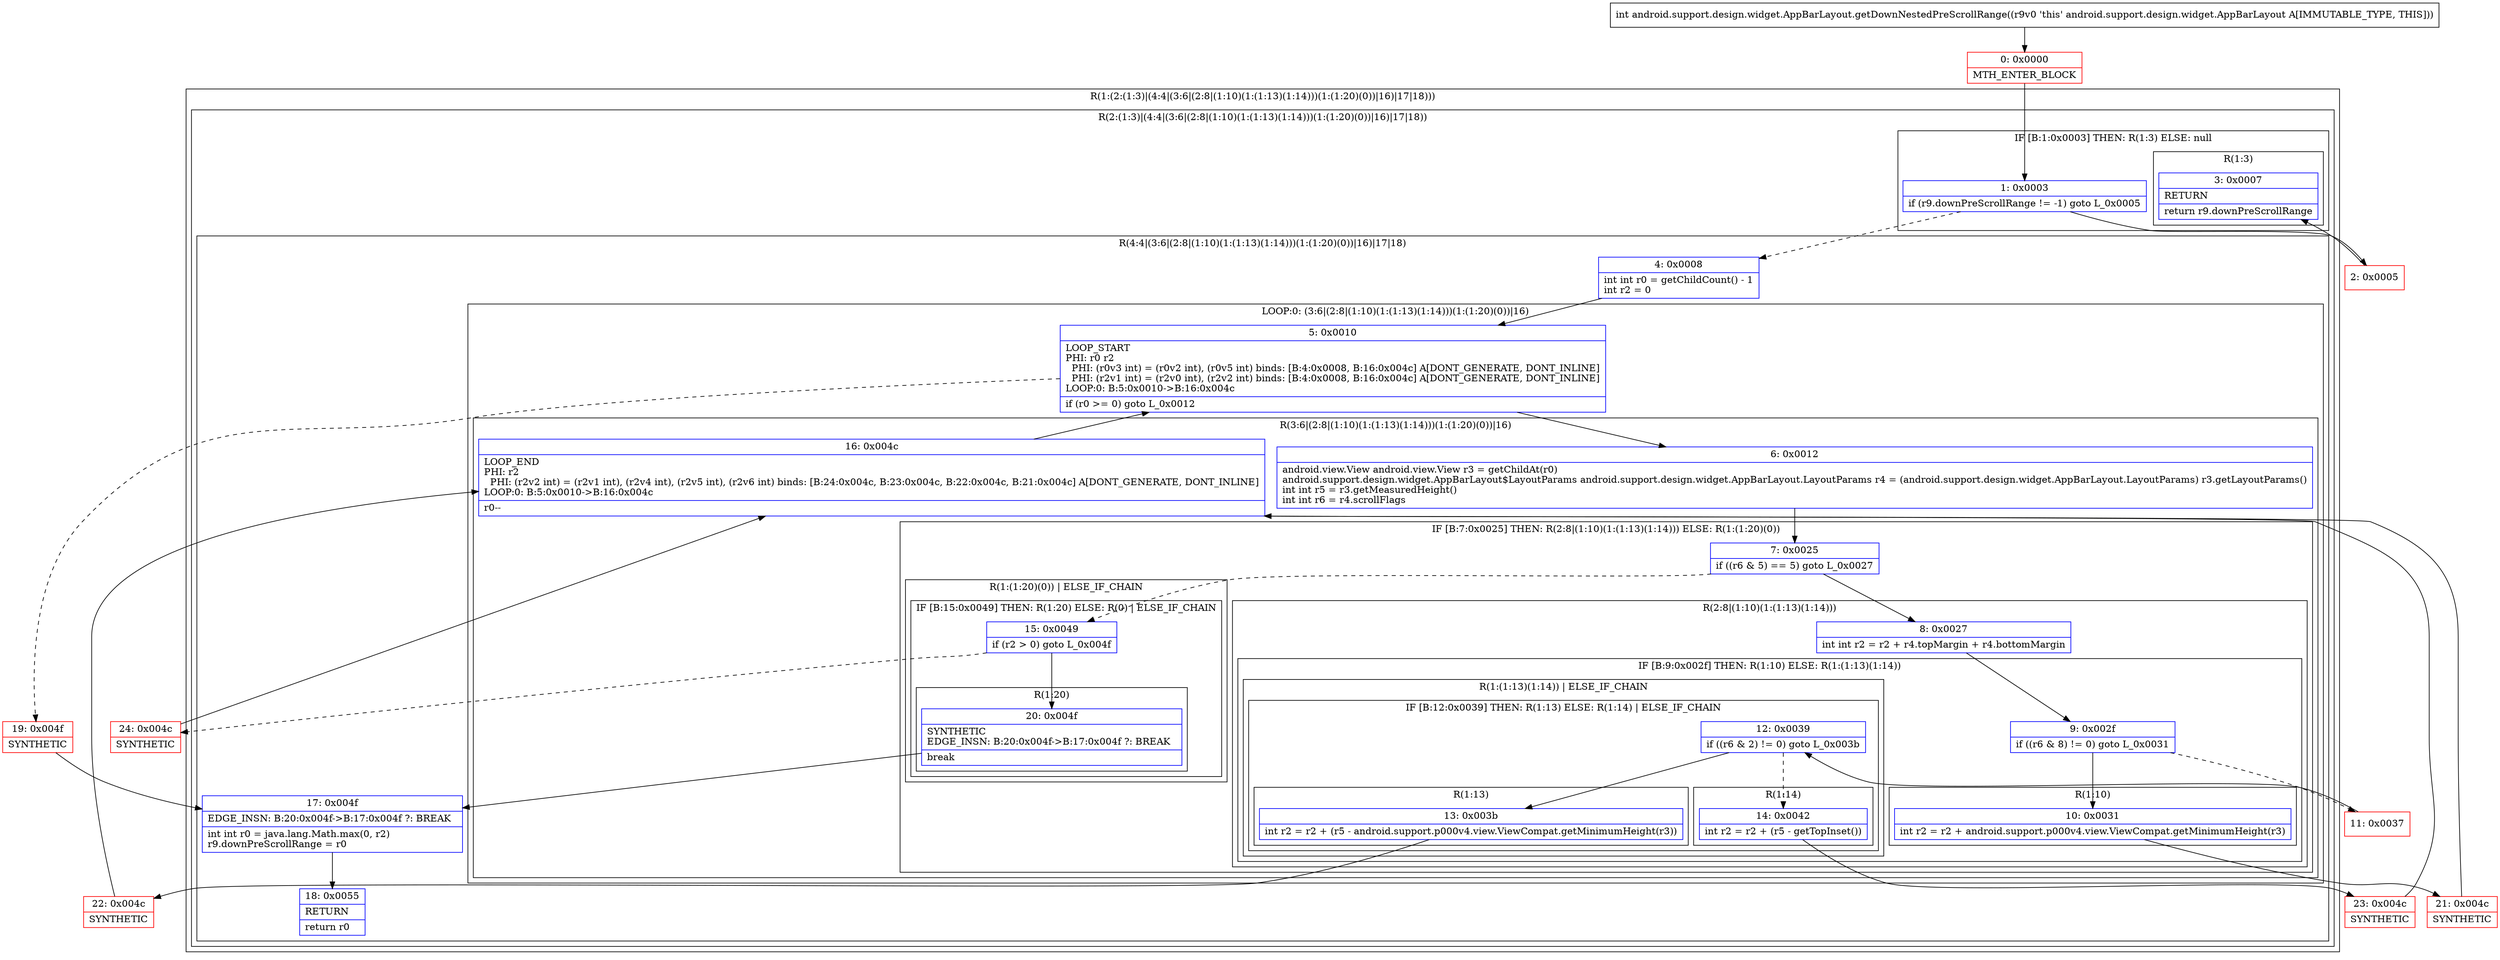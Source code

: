 digraph "CFG forandroid.support.design.widget.AppBarLayout.getDownNestedPreScrollRange()I" {
subgraph cluster_Region_1319371599 {
label = "R(1:(2:(1:3)|(4:4|(3:6|(2:8|(1:10)(1:(1:13)(1:14)))(1:(1:20)(0))|16)|17|18)))";
node [shape=record,color=blue];
subgraph cluster_Region_657532522 {
label = "R(2:(1:3)|(4:4|(3:6|(2:8|(1:10)(1:(1:13)(1:14)))(1:(1:20)(0))|16)|17|18))";
node [shape=record,color=blue];
subgraph cluster_IfRegion_1735834379 {
label = "IF [B:1:0x0003] THEN: R(1:3) ELSE: null";
node [shape=record,color=blue];
Node_1 [shape=record,label="{1\:\ 0x0003|if (r9.downPreScrollRange != \-1) goto L_0x0005\l}"];
subgraph cluster_Region_1115216916 {
label = "R(1:3)";
node [shape=record,color=blue];
Node_3 [shape=record,label="{3\:\ 0x0007|RETURN\l|return r9.downPreScrollRange\l}"];
}
}
subgraph cluster_Region_49118438 {
label = "R(4:4|(3:6|(2:8|(1:10)(1:(1:13)(1:14)))(1:(1:20)(0))|16)|17|18)";
node [shape=record,color=blue];
Node_4 [shape=record,label="{4\:\ 0x0008|int int r0 = getChildCount() \- 1\lint r2 = 0\l}"];
subgraph cluster_LoopRegion_437409640 {
label = "LOOP:0: (3:6|(2:8|(1:10)(1:(1:13)(1:14)))(1:(1:20)(0))|16)";
node [shape=record,color=blue];
Node_5 [shape=record,label="{5\:\ 0x0010|LOOP_START\lPHI: r0 r2 \l  PHI: (r0v3 int) = (r0v2 int), (r0v5 int) binds: [B:4:0x0008, B:16:0x004c] A[DONT_GENERATE, DONT_INLINE]\l  PHI: (r2v1 int) = (r2v0 int), (r2v2 int) binds: [B:4:0x0008, B:16:0x004c] A[DONT_GENERATE, DONT_INLINE]\lLOOP:0: B:5:0x0010\-\>B:16:0x004c\l|if (r0 \>= 0) goto L_0x0012\l}"];
subgraph cluster_Region_1455226010 {
label = "R(3:6|(2:8|(1:10)(1:(1:13)(1:14)))(1:(1:20)(0))|16)";
node [shape=record,color=blue];
Node_6 [shape=record,label="{6\:\ 0x0012|android.view.View android.view.View r3 = getChildAt(r0)\landroid.support.design.widget.AppBarLayout$LayoutParams android.support.design.widget.AppBarLayout.LayoutParams r4 = (android.support.design.widget.AppBarLayout.LayoutParams) r3.getLayoutParams()\lint int r5 = r3.getMeasuredHeight()\lint int r6 = r4.scrollFlags\l}"];
subgraph cluster_IfRegion_553483372 {
label = "IF [B:7:0x0025] THEN: R(2:8|(1:10)(1:(1:13)(1:14))) ELSE: R(1:(1:20)(0))";
node [shape=record,color=blue];
Node_7 [shape=record,label="{7\:\ 0x0025|if ((r6 & 5) == 5) goto L_0x0027\l}"];
subgraph cluster_Region_1398497250 {
label = "R(2:8|(1:10)(1:(1:13)(1:14)))";
node [shape=record,color=blue];
Node_8 [shape=record,label="{8\:\ 0x0027|int int r2 = r2 + r4.topMargin + r4.bottomMargin\l}"];
subgraph cluster_IfRegion_1401214278 {
label = "IF [B:9:0x002f] THEN: R(1:10) ELSE: R(1:(1:13)(1:14))";
node [shape=record,color=blue];
Node_9 [shape=record,label="{9\:\ 0x002f|if ((r6 & 8) != 0) goto L_0x0031\l}"];
subgraph cluster_Region_1655842562 {
label = "R(1:10)";
node [shape=record,color=blue];
Node_10 [shape=record,label="{10\:\ 0x0031|int r2 = r2 + android.support.p000v4.view.ViewCompat.getMinimumHeight(r3)\l}"];
}
subgraph cluster_Region_749207919 {
label = "R(1:(1:13)(1:14)) | ELSE_IF_CHAIN\l";
node [shape=record,color=blue];
subgraph cluster_IfRegion_1512649883 {
label = "IF [B:12:0x0039] THEN: R(1:13) ELSE: R(1:14) | ELSE_IF_CHAIN\l";
node [shape=record,color=blue];
Node_12 [shape=record,label="{12\:\ 0x0039|if ((r6 & 2) != 0) goto L_0x003b\l}"];
subgraph cluster_Region_1788052527 {
label = "R(1:13)";
node [shape=record,color=blue];
Node_13 [shape=record,label="{13\:\ 0x003b|int r2 = r2 + (r5 \- android.support.p000v4.view.ViewCompat.getMinimumHeight(r3))\l}"];
}
subgraph cluster_Region_66114299 {
label = "R(1:14)";
node [shape=record,color=blue];
Node_14 [shape=record,label="{14\:\ 0x0042|int r2 = r2 + (r5 \- getTopInset())\l}"];
}
}
}
}
}
subgraph cluster_Region_33841382 {
label = "R(1:(1:20)(0)) | ELSE_IF_CHAIN\l";
node [shape=record,color=blue];
subgraph cluster_IfRegion_1446586488 {
label = "IF [B:15:0x0049] THEN: R(1:20) ELSE: R(0) | ELSE_IF_CHAIN\l";
node [shape=record,color=blue];
Node_15 [shape=record,label="{15\:\ 0x0049|if (r2 \> 0) goto L_0x004f\l}"];
subgraph cluster_Region_1358441806 {
label = "R(1:20)";
node [shape=record,color=blue];
Node_20 [shape=record,label="{20\:\ 0x004f|SYNTHETIC\lEDGE_INSN: B:20:0x004f\-\>B:17:0x004f ?: BREAK  \l|break\l}"];
}
subgraph cluster_Region_1415889721 {
label = "R(0)";
node [shape=record,color=blue];
}
}
}
}
Node_16 [shape=record,label="{16\:\ 0x004c|LOOP_END\lPHI: r2 \l  PHI: (r2v2 int) = (r2v1 int), (r2v4 int), (r2v5 int), (r2v6 int) binds: [B:24:0x004c, B:23:0x004c, B:22:0x004c, B:21:0x004c] A[DONT_GENERATE, DONT_INLINE]\lLOOP:0: B:5:0x0010\-\>B:16:0x004c\l|r0\-\-\l}"];
}
}
Node_17 [shape=record,label="{17\:\ 0x004f|EDGE_INSN: B:20:0x004f\-\>B:17:0x004f ?: BREAK  \l|int int r0 = java.lang.Math.max(0, r2)\lr9.downPreScrollRange = r0\l}"];
Node_18 [shape=record,label="{18\:\ 0x0055|RETURN\l|return r0\l}"];
}
}
}
Node_0 [shape=record,color=red,label="{0\:\ 0x0000|MTH_ENTER_BLOCK\l}"];
Node_2 [shape=record,color=red,label="{2\:\ 0x0005}"];
Node_11 [shape=record,color=red,label="{11\:\ 0x0037}"];
Node_19 [shape=record,color=red,label="{19\:\ 0x004f|SYNTHETIC\l}"];
Node_21 [shape=record,color=red,label="{21\:\ 0x004c|SYNTHETIC\l}"];
Node_22 [shape=record,color=red,label="{22\:\ 0x004c|SYNTHETIC\l}"];
Node_23 [shape=record,color=red,label="{23\:\ 0x004c|SYNTHETIC\l}"];
Node_24 [shape=record,color=red,label="{24\:\ 0x004c|SYNTHETIC\l}"];
MethodNode[shape=record,label="{int android.support.design.widget.AppBarLayout.getDownNestedPreScrollRange((r9v0 'this' android.support.design.widget.AppBarLayout A[IMMUTABLE_TYPE, THIS])) }"];
MethodNode -> Node_0;
Node_1 -> Node_2;
Node_1 -> Node_4[style=dashed];
Node_4 -> Node_5;
Node_5 -> Node_6;
Node_5 -> Node_19[style=dashed];
Node_6 -> Node_7;
Node_7 -> Node_8;
Node_7 -> Node_15[style=dashed];
Node_8 -> Node_9;
Node_9 -> Node_10;
Node_9 -> Node_11[style=dashed];
Node_10 -> Node_21;
Node_12 -> Node_13;
Node_12 -> Node_14[style=dashed];
Node_13 -> Node_22;
Node_14 -> Node_23;
Node_15 -> Node_20;
Node_15 -> Node_24[style=dashed];
Node_20 -> Node_17;
Node_16 -> Node_5;
Node_17 -> Node_18;
Node_0 -> Node_1;
Node_2 -> Node_3;
Node_11 -> Node_12;
Node_19 -> Node_17;
Node_21 -> Node_16;
Node_22 -> Node_16;
Node_23 -> Node_16;
Node_24 -> Node_16;
}

